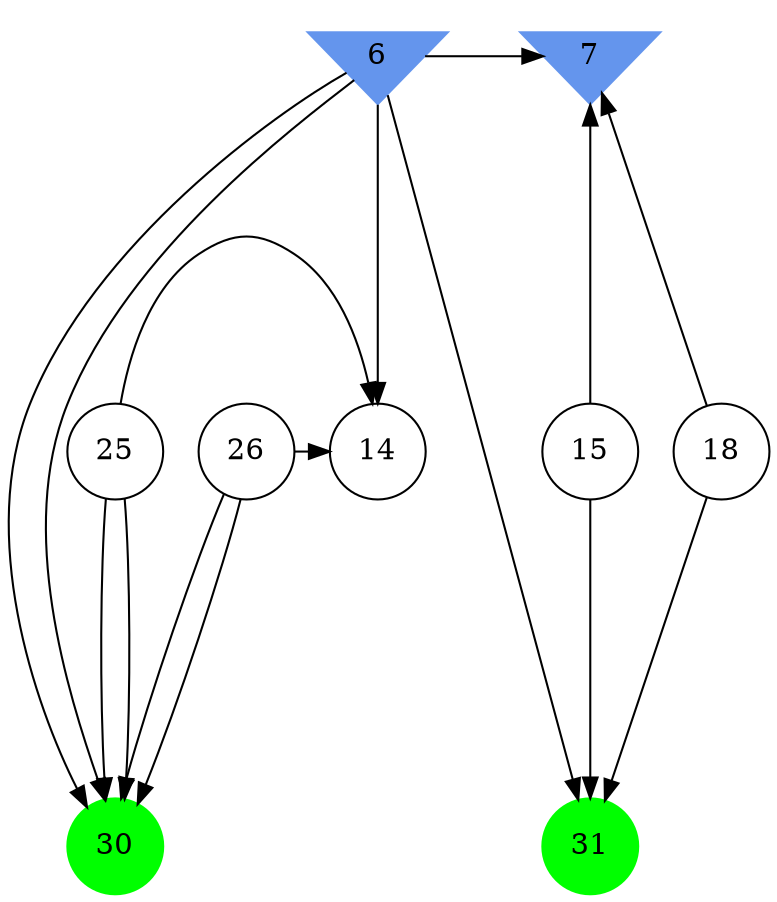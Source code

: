 digraph brain {
	ranksep=2.0;
	6 [shape=invtriangle,style=filled,color=cornflowerblue];
	7 [shape=invtriangle,style=filled,color=cornflowerblue];
	14 [shape=circle,color=black];
	15 [shape=circle,color=black];
	18 [shape=circle,color=black];
	25 [shape=circle,color=black];
	26 [shape=circle,color=black];
	30 [shape=circle,style=filled,color=green];
	31 [shape=circle,style=filled,color=green];
	6	->	31;
	6	->	7;
	15	->	31;
	15	->	7;
	18	->	31;
	18	->	7;
	6	->	14;
	6	->	30;
	6	->	30;
	25	->	14;
	25	->	30;
	25	->	30;
	26	->	14;
	26	->	30;
	26	->	30;
	{ rank=same; 6; 7; }
	{ rank=same; 14; 15; 18; 25; 26; }
	{ rank=same; 30; 31; }
}
